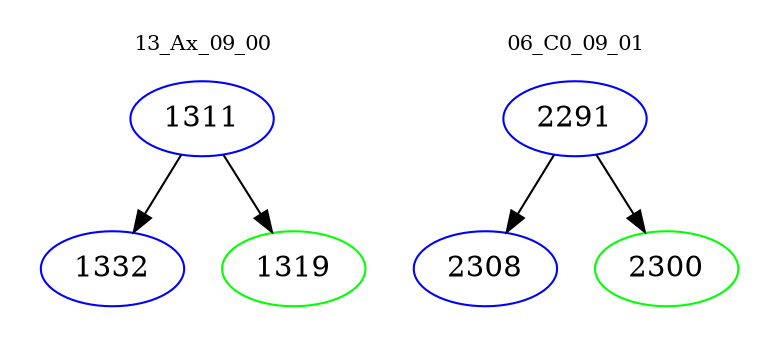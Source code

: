 digraph{
subgraph cluster_0 {
color = white
label = "13_Ax_09_00";
fontsize=10;
T0_1311 [label="1311", color="blue"]
T0_1311 -> T0_1332 [color="black"]
T0_1332 [label="1332", color="blue"]
T0_1311 -> T0_1319 [color="black"]
T0_1319 [label="1319", color="green"]
}
subgraph cluster_1 {
color = white
label = "06_C0_09_01";
fontsize=10;
T1_2291 [label="2291", color="blue"]
T1_2291 -> T1_2308 [color="black"]
T1_2308 [label="2308", color="blue"]
T1_2291 -> T1_2300 [color="black"]
T1_2300 [label="2300", color="green"]
}
}
